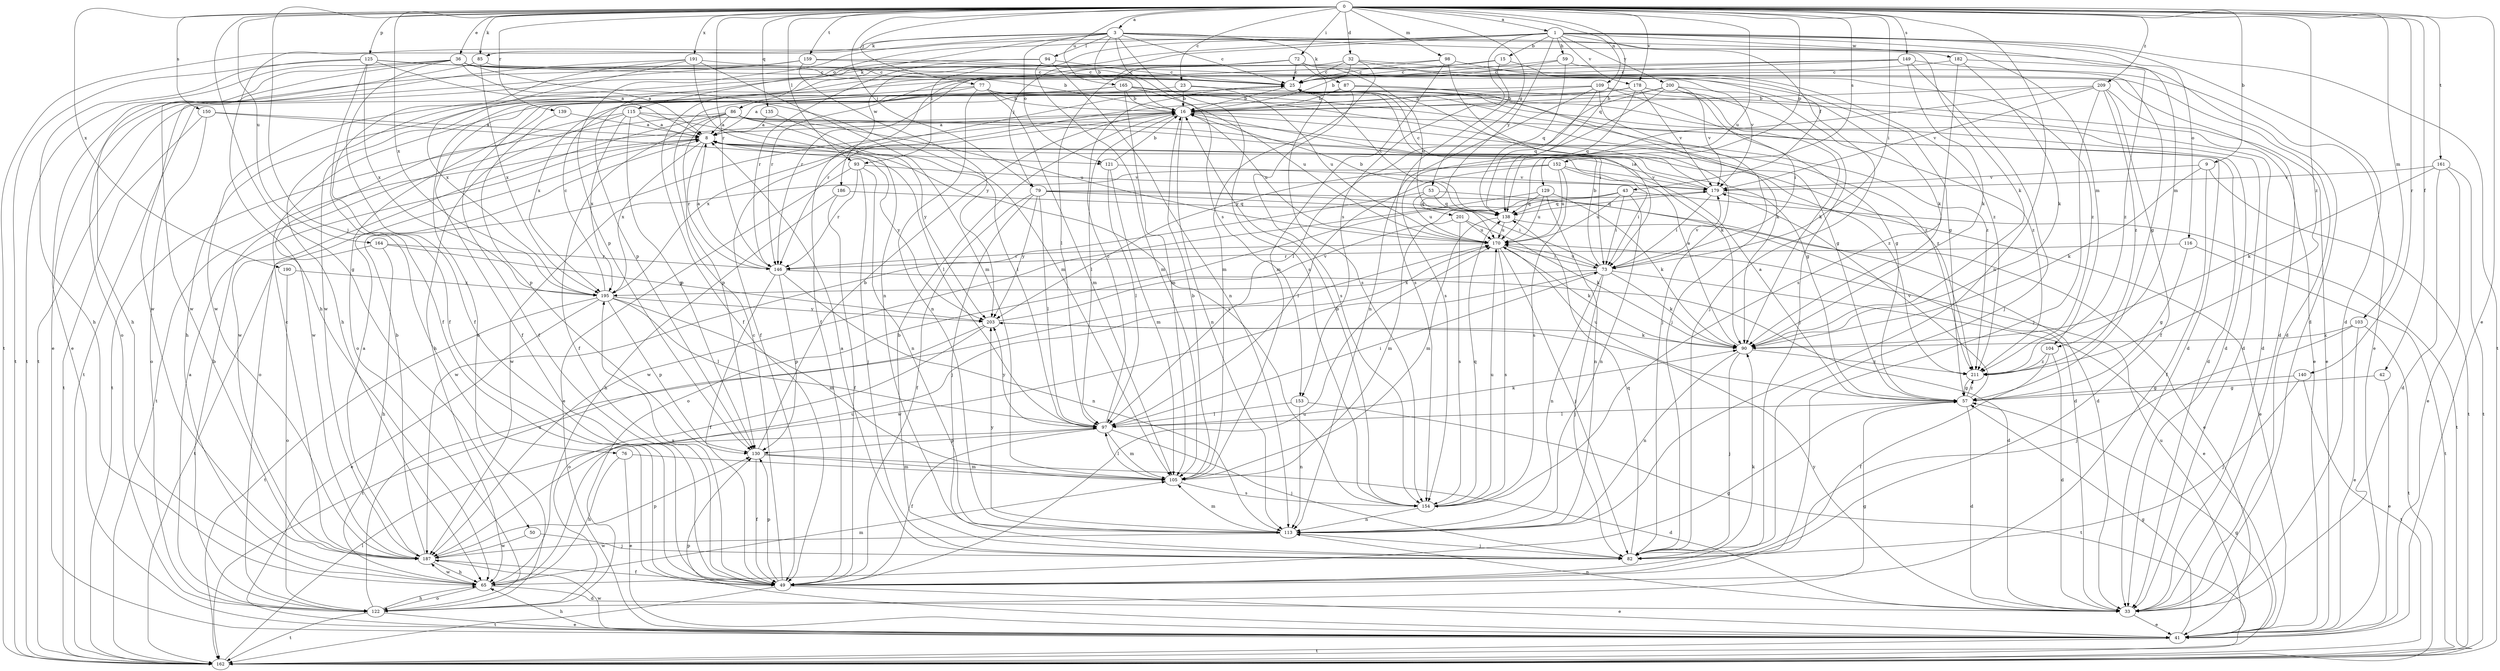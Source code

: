 strict digraph  {
0;
1;
3;
8;
9;
15;
16;
23;
25;
32;
33;
36;
41;
42;
43;
49;
50;
53;
57;
59;
65;
72;
73;
76;
77;
79;
82;
85;
86;
87;
90;
93;
94;
97;
98;
103;
104;
105;
109;
113;
115;
116;
121;
122;
125;
129;
130;
135;
138;
139;
140;
146;
149;
150;
152;
153;
154;
159;
161;
162;
164;
165;
170;
178;
179;
182;
186;
187;
190;
191;
195;
200;
201;
203;
209;
211;
0 -> 1  [label=a];
0 -> 3  [label=a];
0 -> 9  [label=b];
0 -> 23  [label=c];
0 -> 32  [label=d];
0 -> 36  [label=e];
0 -> 41  [label=e];
0 -> 42  [label=f];
0 -> 50  [label=g];
0 -> 53  [label=g];
0 -> 72  [label=i];
0 -> 73  [label=i];
0 -> 76  [label=j];
0 -> 77  [label=j];
0 -> 79  [label=j];
0 -> 85  [label=k];
0 -> 93  [label=l];
0 -> 98  [label=m];
0 -> 103  [label=m];
0 -> 109  [label=n];
0 -> 113  [label=n];
0 -> 125  [label=p];
0 -> 129  [label=p];
0 -> 135  [label=q];
0 -> 138  [label=q];
0 -> 139  [label=r];
0 -> 140  [label=r];
0 -> 146  [label=r];
0 -> 149  [label=s];
0 -> 150  [label=s];
0 -> 152  [label=s];
0 -> 159  [label=t];
0 -> 161  [label=t];
0 -> 164  [label=u];
0 -> 165  [label=u];
0 -> 170  [label=u];
0 -> 178  [label=v];
0 -> 190  [label=x];
0 -> 191  [label=x];
0 -> 195  [label=x];
0 -> 209  [label=z];
0 -> 211  [label=z];
1 -> 15  [label=b];
1 -> 33  [label=d];
1 -> 43  [label=f];
1 -> 59  [label=h];
1 -> 65  [label=h];
1 -> 79  [label=j];
1 -> 93  [label=l];
1 -> 104  [label=m];
1 -> 115  [label=o];
1 -> 116  [label=o];
1 -> 153  [label=s];
1 -> 162  [label=t];
1 -> 178  [label=v];
1 -> 182  [label=w];
1 -> 186  [label=w];
1 -> 200  [label=y];
1 -> 201  [label=y];
3 -> 16  [label=b];
3 -> 25  [label=c];
3 -> 33  [label=d];
3 -> 85  [label=k];
3 -> 86  [label=k];
3 -> 87  [label=k];
3 -> 90  [label=k];
3 -> 94  [label=l];
3 -> 104  [label=m];
3 -> 121  [label=o];
3 -> 130  [label=p];
3 -> 153  [label=s];
3 -> 154  [label=s];
3 -> 162  [label=t];
8 -> 121  [label=o];
8 -> 122  [label=o];
8 -> 146  [label=r];
8 -> 162  [label=t];
8 -> 195  [label=x];
8 -> 203  [label=y];
9 -> 49  [label=f];
9 -> 90  [label=k];
9 -> 162  [label=t];
9 -> 179  [label=v];
15 -> 25  [label=c];
15 -> 146  [label=r];
15 -> 154  [label=s];
15 -> 211  [label=z];
16 -> 8  [label=a];
16 -> 33  [label=d];
16 -> 97  [label=l];
16 -> 113  [label=n];
16 -> 170  [label=u];
16 -> 195  [label=x];
16 -> 211  [label=z];
23 -> 16  [label=b];
23 -> 33  [label=d];
23 -> 65  [label=h];
23 -> 170  [label=u];
25 -> 16  [label=b];
25 -> 73  [label=i];
25 -> 82  [label=j];
25 -> 211  [label=z];
32 -> 16  [label=b];
32 -> 25  [label=c];
32 -> 33  [label=d];
32 -> 49  [label=f];
32 -> 82  [label=j];
32 -> 105  [label=m];
33 -> 41  [label=e];
33 -> 113  [label=n];
33 -> 203  [label=y];
36 -> 8  [label=a];
36 -> 16  [label=b];
36 -> 25  [label=c];
36 -> 41  [label=e];
36 -> 49  [label=f];
36 -> 65  [label=h];
36 -> 105  [label=m];
36 -> 162  [label=t];
41 -> 57  [label=g];
41 -> 65  [label=h];
41 -> 130  [label=p];
41 -> 162  [label=t];
41 -> 170  [label=u];
41 -> 187  [label=w];
42 -> 41  [label=e];
42 -> 57  [label=g];
43 -> 73  [label=i];
43 -> 113  [label=n];
43 -> 122  [label=o];
43 -> 138  [label=q];
43 -> 162  [label=t];
43 -> 170  [label=u];
49 -> 25  [label=c];
49 -> 41  [label=e];
49 -> 90  [label=k];
49 -> 130  [label=p];
49 -> 162  [label=t];
49 -> 170  [label=u];
49 -> 195  [label=x];
50 -> 82  [label=j];
50 -> 187  [label=w];
53 -> 33  [label=d];
53 -> 138  [label=q];
53 -> 170  [label=u];
53 -> 187  [label=w];
57 -> 8  [label=a];
57 -> 33  [label=d];
57 -> 97  [label=l];
57 -> 170  [label=u];
57 -> 179  [label=v];
57 -> 211  [label=z];
59 -> 25  [label=c];
59 -> 57  [label=g];
59 -> 138  [label=q];
59 -> 146  [label=r];
65 -> 33  [label=d];
65 -> 57  [label=g];
65 -> 105  [label=m];
65 -> 122  [label=o];
65 -> 170  [label=u];
65 -> 187  [label=w];
72 -> 25  [label=c];
72 -> 49  [label=f];
72 -> 65  [label=h];
72 -> 90  [label=k];
72 -> 130  [label=p];
72 -> 154  [label=s];
72 -> 170  [label=u];
72 -> 187  [label=w];
72 -> 211  [label=z];
73 -> 16  [label=b];
73 -> 41  [label=e];
73 -> 82  [label=j];
73 -> 90  [label=k];
73 -> 113  [label=n];
73 -> 170  [label=u];
73 -> 179  [label=v];
73 -> 187  [label=w];
73 -> 195  [label=x];
76 -> 41  [label=e];
76 -> 65  [label=h];
76 -> 105  [label=m];
77 -> 8  [label=a];
77 -> 16  [label=b];
77 -> 33  [label=d];
77 -> 49  [label=f];
77 -> 105  [label=m];
77 -> 113  [label=n];
77 -> 211  [label=z];
79 -> 33  [label=d];
79 -> 49  [label=f];
79 -> 73  [label=i];
79 -> 82  [label=j];
79 -> 97  [label=l];
79 -> 138  [label=q];
79 -> 203  [label=y];
82 -> 8  [label=a];
82 -> 16  [label=b];
82 -> 138  [label=q];
85 -> 25  [label=c];
85 -> 187  [label=w];
85 -> 195  [label=x];
86 -> 8  [label=a];
86 -> 49  [label=f];
86 -> 57  [label=g];
86 -> 130  [label=p];
86 -> 162  [label=t];
86 -> 170  [label=u];
86 -> 187  [label=w];
86 -> 203  [label=y];
86 -> 211  [label=z];
87 -> 16  [label=b];
87 -> 33  [label=d];
87 -> 90  [label=k];
87 -> 154  [label=s];
87 -> 195  [label=x];
90 -> 8  [label=a];
90 -> 82  [label=j];
90 -> 113  [label=n];
90 -> 211  [label=z];
93 -> 41  [label=e];
93 -> 82  [label=j];
93 -> 113  [label=n];
93 -> 146  [label=r];
93 -> 179  [label=v];
94 -> 25  [label=c];
94 -> 105  [label=m];
94 -> 113  [label=n];
94 -> 146  [label=r];
94 -> 162  [label=t];
97 -> 25  [label=c];
97 -> 49  [label=f];
97 -> 73  [label=i];
97 -> 82  [label=j];
97 -> 90  [label=k];
97 -> 105  [label=m];
97 -> 130  [label=p];
97 -> 203  [label=y];
98 -> 25  [label=c];
98 -> 57  [label=g];
98 -> 73  [label=i];
98 -> 97  [label=l];
98 -> 105  [label=m];
103 -> 41  [label=e];
103 -> 82  [label=j];
103 -> 90  [label=k];
103 -> 162  [label=t];
104 -> 33  [label=d];
104 -> 49  [label=f];
104 -> 211  [label=z];
105 -> 16  [label=b];
105 -> 97  [label=l];
105 -> 154  [label=s];
109 -> 16  [label=b];
109 -> 41  [label=e];
109 -> 49  [label=f];
109 -> 57  [label=g];
109 -> 82  [label=j];
109 -> 113  [label=n];
109 -> 138  [label=q];
113 -> 82  [label=j];
113 -> 105  [label=m];
113 -> 187  [label=w];
113 -> 203  [label=y];
115 -> 8  [label=a];
115 -> 65  [label=h];
115 -> 90  [label=k];
115 -> 130  [label=p];
115 -> 154  [label=s];
115 -> 187  [label=w];
115 -> 195  [label=x];
116 -> 57  [label=g];
116 -> 146  [label=r];
116 -> 162  [label=t];
121 -> 16  [label=b];
121 -> 97  [label=l];
121 -> 105  [label=m];
121 -> 179  [label=v];
122 -> 8  [label=a];
122 -> 16  [label=b];
122 -> 41  [label=e];
122 -> 57  [label=g];
122 -> 65  [label=h];
122 -> 162  [label=t];
122 -> 170  [label=u];
125 -> 8  [label=a];
125 -> 25  [label=c];
125 -> 49  [label=f];
125 -> 65  [label=h];
125 -> 162  [label=t];
125 -> 179  [label=v];
125 -> 195  [label=x];
129 -> 90  [label=k];
129 -> 113  [label=n];
129 -> 138  [label=q];
129 -> 170  [label=u];
129 -> 187  [label=w];
130 -> 16  [label=b];
130 -> 33  [label=d];
130 -> 49  [label=f];
130 -> 105  [label=m];
135 -> 8  [label=a];
135 -> 97  [label=l];
138 -> 16  [label=b];
138 -> 25  [label=c];
138 -> 41  [label=e];
138 -> 105  [label=m];
138 -> 170  [label=u];
139 -> 8  [label=a];
139 -> 130  [label=p];
140 -> 57  [label=g];
140 -> 82  [label=j];
140 -> 162  [label=t];
146 -> 8  [label=a];
146 -> 33  [label=d];
146 -> 49  [label=f];
146 -> 113  [label=n];
146 -> 130  [label=p];
149 -> 25  [label=c];
149 -> 41  [label=e];
149 -> 82  [label=j];
149 -> 90  [label=k];
149 -> 122  [label=o];
149 -> 187  [label=w];
150 -> 8  [label=a];
150 -> 97  [label=l];
150 -> 122  [label=o];
150 -> 162  [label=t];
152 -> 73  [label=i];
152 -> 97  [label=l];
152 -> 154  [label=s];
152 -> 170  [label=u];
152 -> 179  [label=v];
152 -> 187  [label=w];
153 -> 97  [label=l];
153 -> 113  [label=n];
153 -> 162  [label=t];
154 -> 16  [label=b];
154 -> 113  [label=n];
154 -> 138  [label=q];
154 -> 170  [label=u];
159 -> 25  [label=c];
159 -> 33  [label=d];
159 -> 41  [label=e];
159 -> 122  [label=o];
159 -> 203  [label=y];
161 -> 33  [label=d];
161 -> 41  [label=e];
161 -> 90  [label=k];
161 -> 162  [label=t];
161 -> 179  [label=v];
162 -> 57  [label=g];
162 -> 97  [label=l];
164 -> 65  [label=h];
164 -> 146  [label=r];
164 -> 162  [label=t];
164 -> 203  [label=y];
165 -> 16  [label=b];
165 -> 33  [label=d];
165 -> 49  [label=f];
165 -> 57  [label=g];
165 -> 105  [label=m];
165 -> 162  [label=t];
165 -> 170  [label=u];
170 -> 73  [label=i];
170 -> 82  [label=j];
170 -> 90  [label=k];
170 -> 146  [label=r];
170 -> 154  [label=s];
178 -> 16  [label=b];
178 -> 73  [label=i];
178 -> 90  [label=k];
178 -> 122  [label=o];
178 -> 138  [label=q];
178 -> 146  [label=r];
178 -> 179  [label=v];
179 -> 8  [label=a];
179 -> 25  [label=c];
179 -> 41  [label=e];
179 -> 73  [label=i];
179 -> 138  [label=q];
182 -> 25  [label=c];
182 -> 90  [label=k];
182 -> 154  [label=s];
182 -> 211  [label=z];
186 -> 49  [label=f];
186 -> 65  [label=h];
186 -> 138  [label=q];
187 -> 8  [label=a];
187 -> 16  [label=b];
187 -> 25  [label=c];
187 -> 49  [label=f];
187 -> 65  [label=h];
187 -> 130  [label=p];
190 -> 122  [label=o];
190 -> 195  [label=x];
191 -> 25  [label=c];
191 -> 49  [label=f];
191 -> 105  [label=m];
191 -> 113  [label=n];
191 -> 187  [label=w];
191 -> 195  [label=x];
195 -> 25  [label=c];
195 -> 41  [label=e];
195 -> 97  [label=l];
195 -> 105  [label=m];
195 -> 130  [label=p];
195 -> 162  [label=t];
195 -> 203  [label=y];
200 -> 16  [label=b];
200 -> 82  [label=j];
200 -> 97  [label=l];
200 -> 154  [label=s];
200 -> 179  [label=v];
200 -> 211  [label=z];
201 -> 90  [label=k];
201 -> 105  [label=m];
201 -> 154  [label=s];
201 -> 170  [label=u];
203 -> 90  [label=k];
203 -> 122  [label=o];
203 -> 162  [label=t];
203 -> 179  [label=v];
209 -> 16  [label=b];
209 -> 41  [label=e];
209 -> 49  [label=f];
209 -> 82  [label=j];
209 -> 179  [label=v];
209 -> 203  [label=y];
209 -> 211  [label=z];
211 -> 57  [label=g];
}
